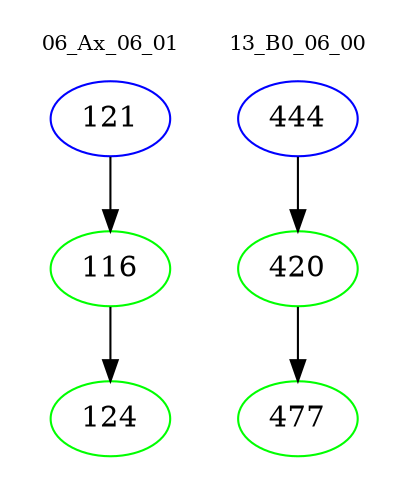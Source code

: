 digraph{
subgraph cluster_0 {
color = white
label = "06_Ax_06_01";
fontsize=10;
T0_121 [label="121", color="blue"]
T0_121 -> T0_116 [color="black"]
T0_116 [label="116", color="green"]
T0_116 -> T0_124 [color="black"]
T0_124 [label="124", color="green"]
}
subgraph cluster_1 {
color = white
label = "13_B0_06_00";
fontsize=10;
T1_444 [label="444", color="blue"]
T1_444 -> T1_420 [color="black"]
T1_420 [label="420", color="green"]
T1_420 -> T1_477 [color="black"]
T1_477 [label="477", color="green"]
}
}
